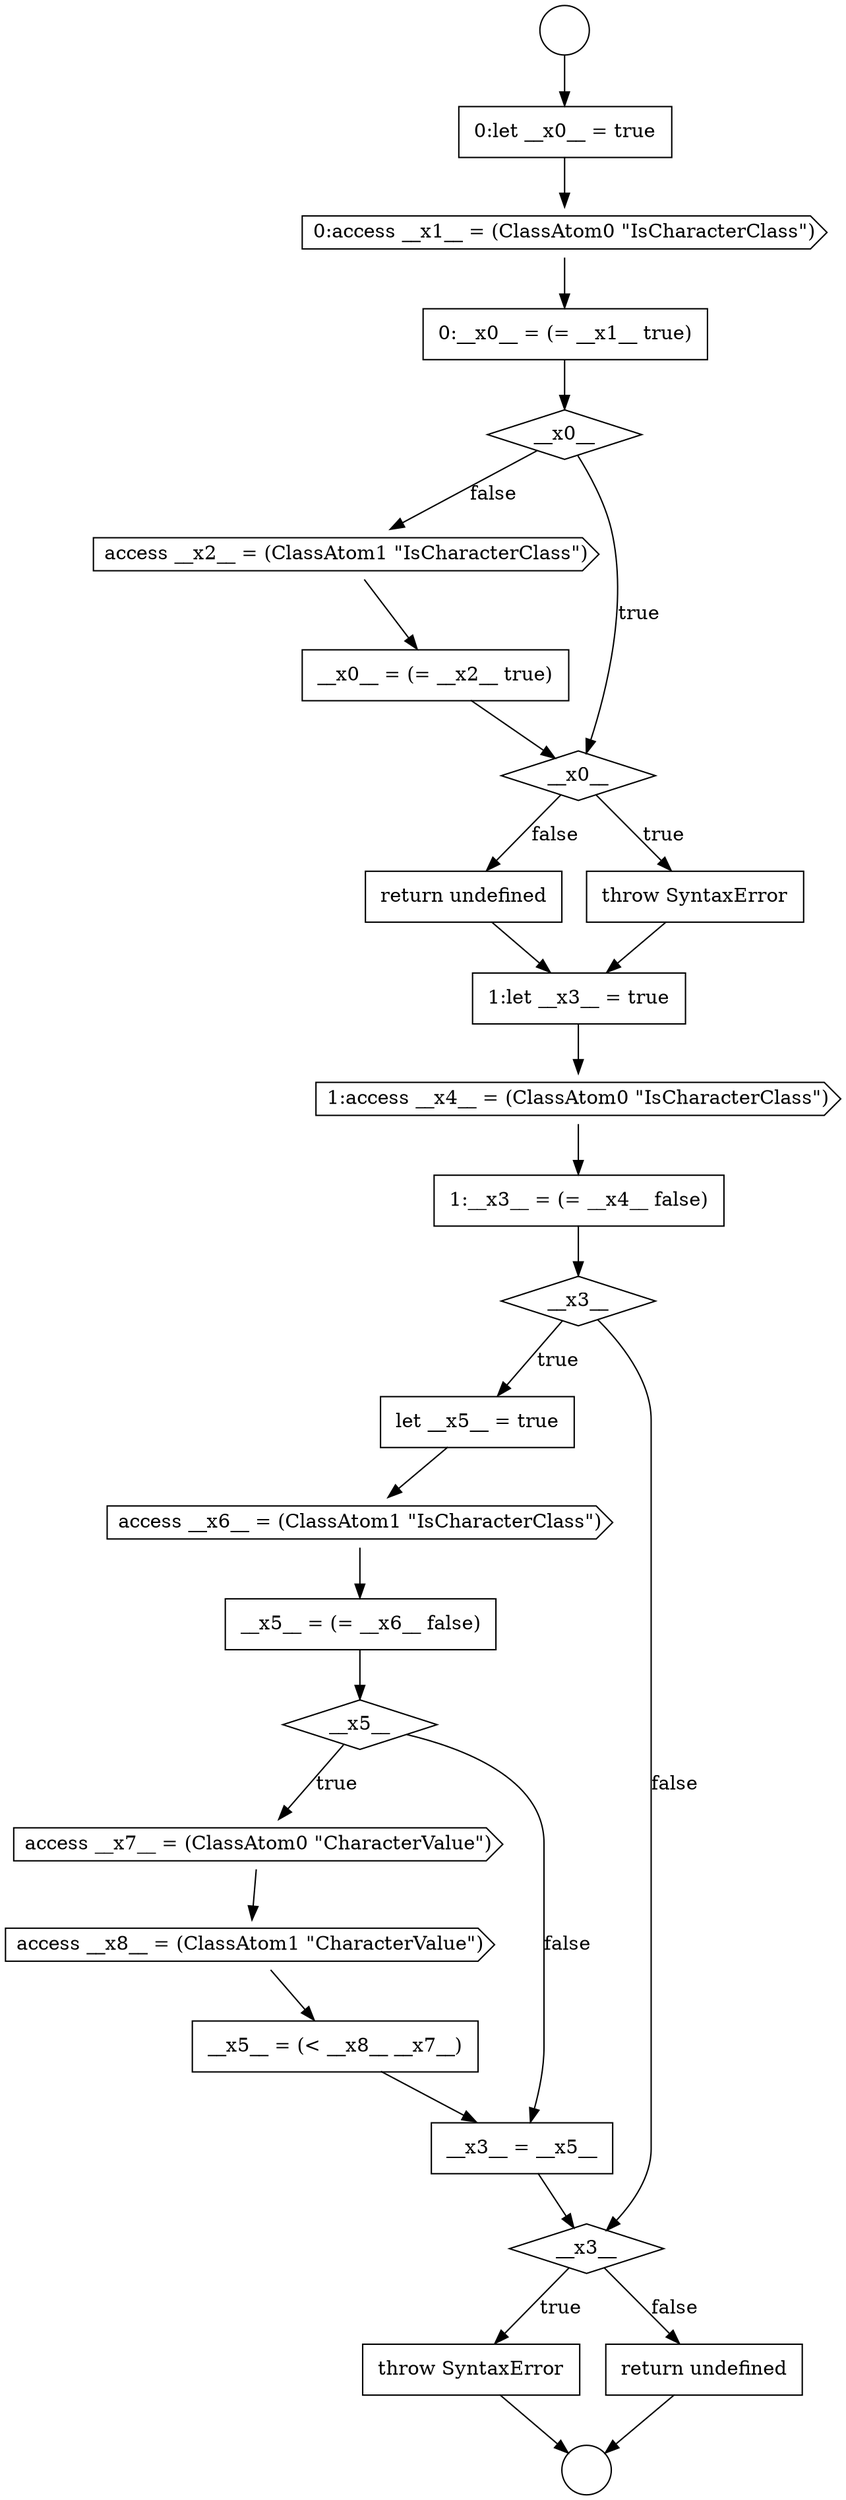 digraph {
  node20056 [shape=cds, label=<<font color="black">access __x2__ = (ClassAtom1 &quot;IsCharacterClass&quot;)</font>> color="black" fillcolor="white" style=filled]
  node20074 [shape=none, margin=0, label=<<font color="black">
    <table border="0" cellborder="1" cellspacing="0" cellpadding="10">
      <tr><td align="left">throw SyntaxError</td></tr>
    </table>
  </font>> color="black" fillcolor="white" style=filled]
  node20053 [shape=cds, label=<<font color="black">0:access __x1__ = (ClassAtom0 &quot;IsCharacterClass&quot;)</font>> color="black" fillcolor="white" style=filled]
  node20057 [shape=none, margin=0, label=<<font color="black">
    <table border="0" cellborder="1" cellspacing="0" cellpadding="10">
      <tr><td align="left">__x0__ = (= __x2__ true)</td></tr>
    </table>
  </font>> color="black" fillcolor="white" style=filled]
  node20065 [shape=none, margin=0, label=<<font color="black">
    <table border="0" cellborder="1" cellspacing="0" cellpadding="10">
      <tr><td align="left">let __x5__ = true</td></tr>
    </table>
  </font>> color="black" fillcolor="white" style=filled]
  node20052 [shape=none, margin=0, label=<<font color="black">
    <table border="0" cellborder="1" cellspacing="0" cellpadding="10">
      <tr><td align="left">0:let __x0__ = true</td></tr>
    </table>
  </font>> color="black" fillcolor="white" style=filled]
  node20069 [shape=cds, label=<<font color="black">access __x7__ = (ClassAtom0 &quot;CharacterValue&quot;)</font>> color="black" fillcolor="white" style=filled]
  node20064 [shape=diamond, label=<<font color="black">__x3__</font>> color="black" fillcolor="white" style=filled]
  node20075 [shape=none, margin=0, label=<<font color="black">
    <table border="0" cellborder="1" cellspacing="0" cellpadding="10">
      <tr><td align="left">return undefined</td></tr>
    </table>
  </font>> color="black" fillcolor="white" style=filled]
  node20060 [shape=none, margin=0, label=<<font color="black">
    <table border="0" cellborder="1" cellspacing="0" cellpadding="10">
      <tr><td align="left">return undefined</td></tr>
    </table>
  </font>> color="black" fillcolor="white" style=filled]
  node20051 [shape=circle label=" " color="black" fillcolor="white" style=filled]
  node20055 [shape=diamond, label=<<font color="black">__x0__</font>> color="black" fillcolor="white" style=filled]
  node20062 [shape=cds, label=<<font color="black">1:access __x4__ = (ClassAtom0 &quot;IsCharacterClass&quot;)</font>> color="black" fillcolor="white" style=filled]
  node20067 [shape=none, margin=0, label=<<font color="black">
    <table border="0" cellborder="1" cellspacing="0" cellpadding="10">
      <tr><td align="left">__x5__ = (= __x6__ false)</td></tr>
    </table>
  </font>> color="black" fillcolor="white" style=filled]
  node20054 [shape=none, margin=0, label=<<font color="black">
    <table border="0" cellborder="1" cellspacing="0" cellpadding="10">
      <tr><td align="left">0:__x0__ = (= __x1__ true)</td></tr>
    </table>
  </font>> color="black" fillcolor="white" style=filled]
  node20073 [shape=diamond, label=<<font color="black">__x3__</font>> color="black" fillcolor="white" style=filled]
  node20058 [shape=diamond, label=<<font color="black">__x0__</font>> color="black" fillcolor="white" style=filled]
  node20071 [shape=none, margin=0, label=<<font color="black">
    <table border="0" cellborder="1" cellspacing="0" cellpadding="10">
      <tr><td align="left">__x5__ = (&lt; __x8__ __x7__)</td></tr>
    </table>
  </font>> color="black" fillcolor="white" style=filled]
  node20063 [shape=none, margin=0, label=<<font color="black">
    <table border="0" cellborder="1" cellspacing="0" cellpadding="10">
      <tr><td align="left">1:__x3__ = (= __x4__ false)</td></tr>
    </table>
  </font>> color="black" fillcolor="white" style=filled]
  node20066 [shape=cds, label=<<font color="black">access __x6__ = (ClassAtom1 &quot;IsCharacterClass&quot;)</font>> color="black" fillcolor="white" style=filled]
  node20070 [shape=cds, label=<<font color="black">access __x8__ = (ClassAtom1 &quot;CharacterValue&quot;)</font>> color="black" fillcolor="white" style=filled]
  node20059 [shape=none, margin=0, label=<<font color="black">
    <table border="0" cellborder="1" cellspacing="0" cellpadding="10">
      <tr><td align="left">throw SyntaxError</td></tr>
    </table>
  </font>> color="black" fillcolor="white" style=filled]
  node20068 [shape=diamond, label=<<font color="black">__x5__</font>> color="black" fillcolor="white" style=filled]
  node20061 [shape=none, margin=0, label=<<font color="black">
    <table border="0" cellborder="1" cellspacing="0" cellpadding="10">
      <tr><td align="left">1:let __x3__ = true</td></tr>
    </table>
  </font>> color="black" fillcolor="white" style=filled]
  node20050 [shape=circle label=" " color="black" fillcolor="white" style=filled]
  node20072 [shape=none, margin=0, label=<<font color="black">
    <table border="0" cellborder="1" cellspacing="0" cellpadding="10">
      <tr><td align="left">__x3__ = __x5__</td></tr>
    </table>
  </font>> color="black" fillcolor="white" style=filled]
  node20059 -> node20061 [ color="black"]
  node20050 -> node20052 [ color="black"]
  node20075 -> node20051 [ color="black"]
  node20054 -> node20055 [ color="black"]
  node20058 -> node20059 [label=<<font color="black">true</font>> color="black"]
  node20058 -> node20060 [label=<<font color="black">false</font>> color="black"]
  node20060 -> node20061 [ color="black"]
  node20074 -> node20051 [ color="black"]
  node20064 -> node20065 [label=<<font color="black">true</font>> color="black"]
  node20064 -> node20073 [label=<<font color="black">false</font>> color="black"]
  node20066 -> node20067 [ color="black"]
  node20061 -> node20062 [ color="black"]
  node20067 -> node20068 [ color="black"]
  node20069 -> node20070 [ color="black"]
  node20062 -> node20063 [ color="black"]
  node20052 -> node20053 [ color="black"]
  node20057 -> node20058 [ color="black"]
  node20053 -> node20054 [ color="black"]
  node20071 -> node20072 [ color="black"]
  node20072 -> node20073 [ color="black"]
  node20073 -> node20074 [label=<<font color="black">true</font>> color="black"]
  node20073 -> node20075 [label=<<font color="black">false</font>> color="black"]
  node20068 -> node20069 [label=<<font color="black">true</font>> color="black"]
  node20068 -> node20072 [label=<<font color="black">false</font>> color="black"]
  node20056 -> node20057 [ color="black"]
  node20055 -> node20058 [label=<<font color="black">true</font>> color="black"]
  node20055 -> node20056 [label=<<font color="black">false</font>> color="black"]
  node20065 -> node20066 [ color="black"]
  node20070 -> node20071 [ color="black"]
  node20063 -> node20064 [ color="black"]
}
